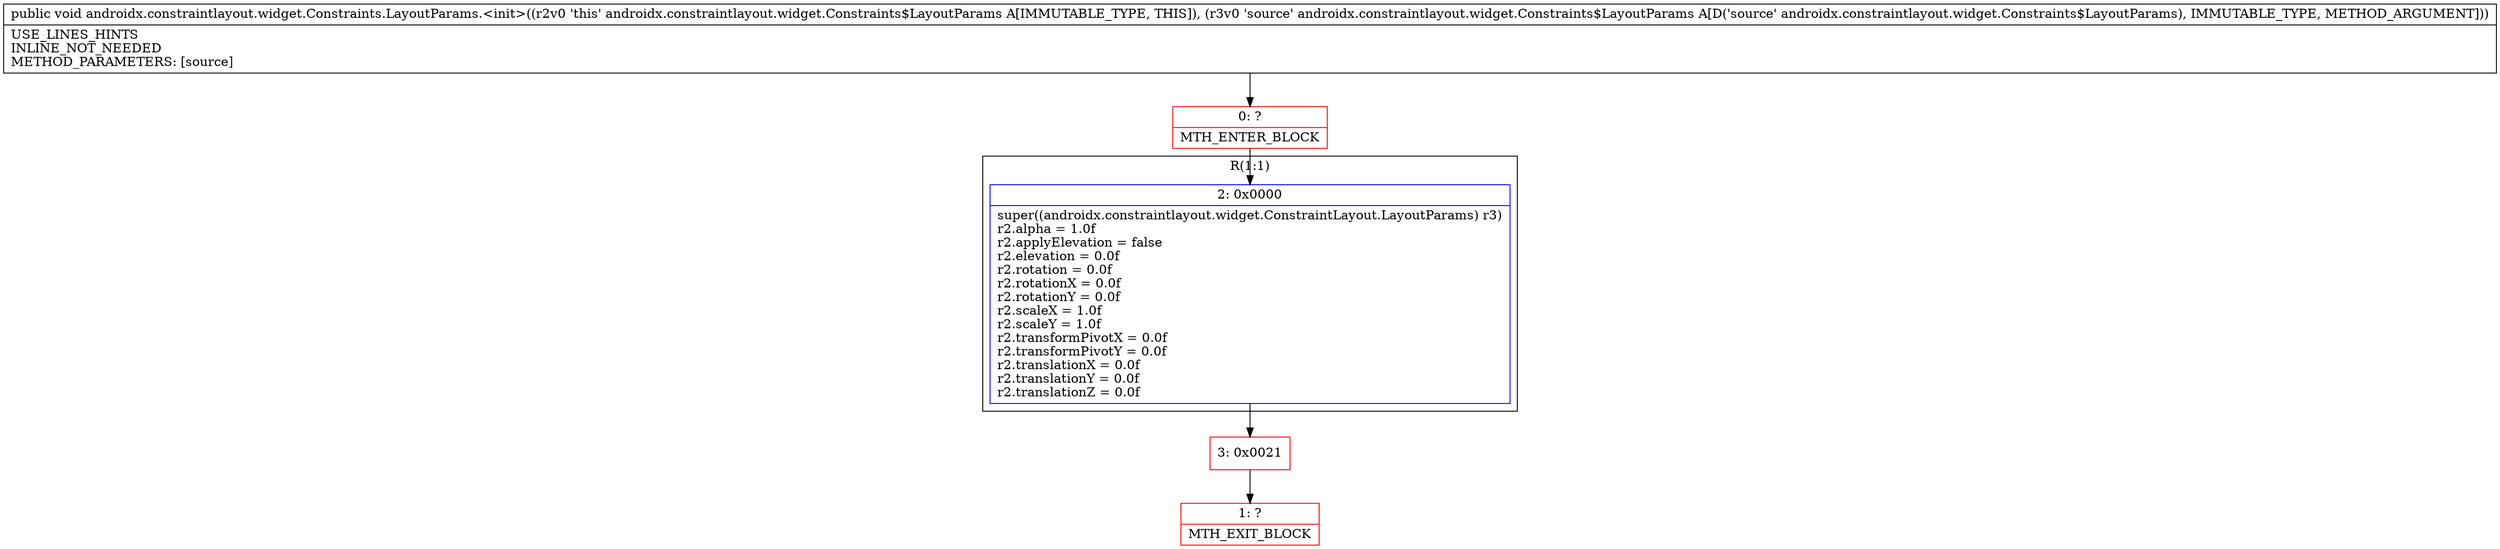 digraph "CFG forandroidx.constraintlayout.widget.Constraints.LayoutParams.\<init\>(Landroidx\/constraintlayout\/widget\/Constraints$LayoutParams;)V" {
subgraph cluster_Region_923806416 {
label = "R(1:1)";
node [shape=record,color=blue];
Node_2 [shape=record,label="{2\:\ 0x0000|super((androidx.constraintlayout.widget.ConstraintLayout.LayoutParams) r3)\lr2.alpha = 1.0f\lr2.applyElevation = false\lr2.elevation = 0.0f\lr2.rotation = 0.0f\lr2.rotationX = 0.0f\lr2.rotationY = 0.0f\lr2.scaleX = 1.0f\lr2.scaleY = 1.0f\lr2.transformPivotX = 0.0f\lr2.transformPivotY = 0.0f\lr2.translationX = 0.0f\lr2.translationY = 0.0f\lr2.translationZ = 0.0f\l}"];
}
Node_0 [shape=record,color=red,label="{0\:\ ?|MTH_ENTER_BLOCK\l}"];
Node_3 [shape=record,color=red,label="{3\:\ 0x0021}"];
Node_1 [shape=record,color=red,label="{1\:\ ?|MTH_EXIT_BLOCK\l}"];
MethodNode[shape=record,label="{public void androidx.constraintlayout.widget.Constraints.LayoutParams.\<init\>((r2v0 'this' androidx.constraintlayout.widget.Constraints$LayoutParams A[IMMUTABLE_TYPE, THIS]), (r3v0 'source' androidx.constraintlayout.widget.Constraints$LayoutParams A[D('source' androidx.constraintlayout.widget.Constraints$LayoutParams), IMMUTABLE_TYPE, METHOD_ARGUMENT]))  | USE_LINES_HINTS\lINLINE_NOT_NEEDED\lMETHOD_PARAMETERS: [source]\l}"];
MethodNode -> Node_0;Node_2 -> Node_3;
Node_0 -> Node_2;
Node_3 -> Node_1;
}

